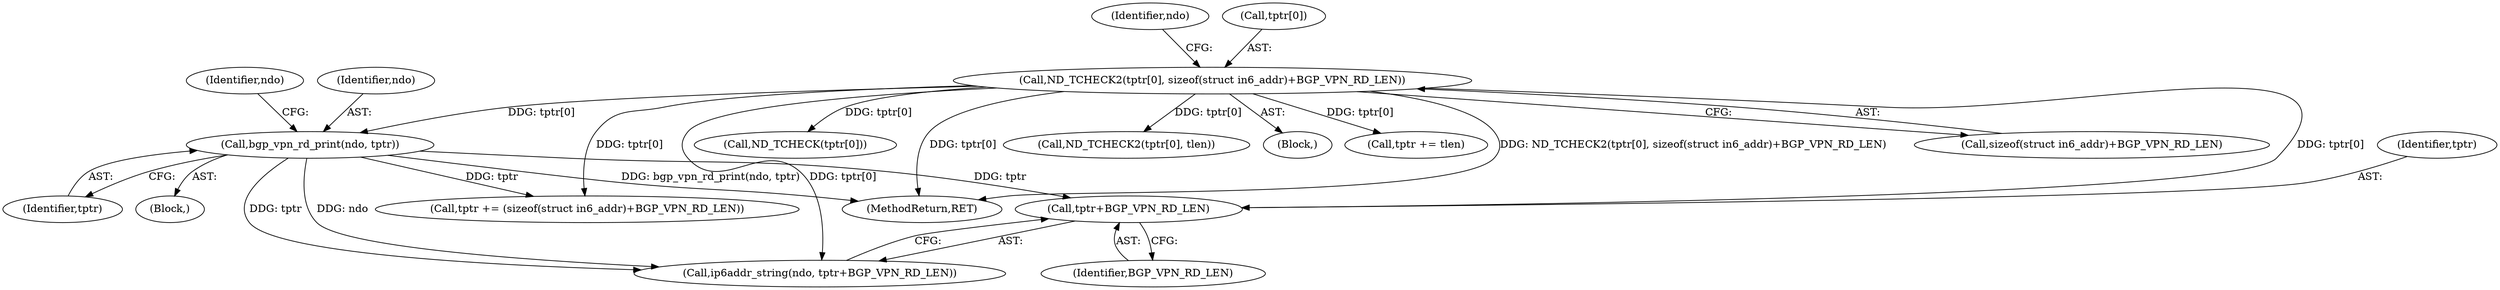 digraph "0_tcpdump_d10a0f980fe8f9407ab1ffbd612641433ebe175e@pointer" {
"1000911" [label="(Call,tptr+BGP_VPN_RD_LEN)"];
"1000892" [label="(Call,ND_TCHECK2(tptr[0], sizeof(struct in6_addr)+BGP_VPN_RD_LEN))"];
"1000906" [label="(Call,bgp_vpn_rd_print(ndo, tptr))"];
"1000902" [label="(Identifier,ndo)"];
"1000920" [label="(Call,tptr += (sizeof(struct in6_addr)+BGP_VPN_RD_LEN))"];
"1000892" [label="(Call,ND_TCHECK2(tptr[0], sizeof(struct in6_addr)+BGP_VPN_RD_LEN))"];
"1000893" [label="(Call,tptr[0])"];
"1000908" [label="(Identifier,tptr)"];
"1000910" [label="(Identifier,ndo)"];
"1001114" [label="(Call,ND_TCHECK(tptr[0]))"];
"1002919" [label="(MethodReturn,RET)"];
"1001073" [label="(Call,ND_TCHECK2(tptr[0], tlen))"];
"1000905" [label="(Block,)"];
"1000906" [label="(Call,bgp_vpn_rd_print(ndo, tptr))"];
"1000891" [label="(Block,)"];
"1001111" [label="(Call,tptr += tlen)"];
"1000907" [label="(Identifier,ndo)"];
"1000912" [label="(Identifier,tptr)"];
"1000909" [label="(Call,ip6addr_string(ndo, tptr+BGP_VPN_RD_LEN))"];
"1000896" [label="(Call,sizeof(struct in6_addr)+BGP_VPN_RD_LEN)"];
"1000913" [label="(Identifier,BGP_VPN_RD_LEN)"];
"1000911" [label="(Call,tptr+BGP_VPN_RD_LEN)"];
"1000911" -> "1000909"  [label="AST: "];
"1000911" -> "1000913"  [label="CFG: "];
"1000912" -> "1000911"  [label="AST: "];
"1000913" -> "1000911"  [label="AST: "];
"1000909" -> "1000911"  [label="CFG: "];
"1000892" -> "1000911"  [label="DDG: tptr[0]"];
"1000906" -> "1000911"  [label="DDG: tptr"];
"1000892" -> "1000891"  [label="AST: "];
"1000892" -> "1000896"  [label="CFG: "];
"1000893" -> "1000892"  [label="AST: "];
"1000896" -> "1000892"  [label="AST: "];
"1000902" -> "1000892"  [label="CFG: "];
"1000892" -> "1002919"  [label="DDG: tptr[0]"];
"1000892" -> "1002919"  [label="DDG: ND_TCHECK2(tptr[0], sizeof(struct in6_addr)+BGP_VPN_RD_LEN)"];
"1000892" -> "1000906"  [label="DDG: tptr[0]"];
"1000892" -> "1000909"  [label="DDG: tptr[0]"];
"1000892" -> "1000920"  [label="DDG: tptr[0]"];
"1000892" -> "1001073"  [label="DDG: tptr[0]"];
"1000892" -> "1001111"  [label="DDG: tptr[0]"];
"1000892" -> "1001114"  [label="DDG: tptr[0]"];
"1000906" -> "1000905"  [label="AST: "];
"1000906" -> "1000908"  [label="CFG: "];
"1000907" -> "1000906"  [label="AST: "];
"1000908" -> "1000906"  [label="AST: "];
"1000910" -> "1000906"  [label="CFG: "];
"1000906" -> "1002919"  [label="DDG: bgp_vpn_rd_print(ndo, tptr)"];
"1000906" -> "1000909"  [label="DDG: ndo"];
"1000906" -> "1000909"  [label="DDG: tptr"];
"1000906" -> "1000920"  [label="DDG: tptr"];
}
